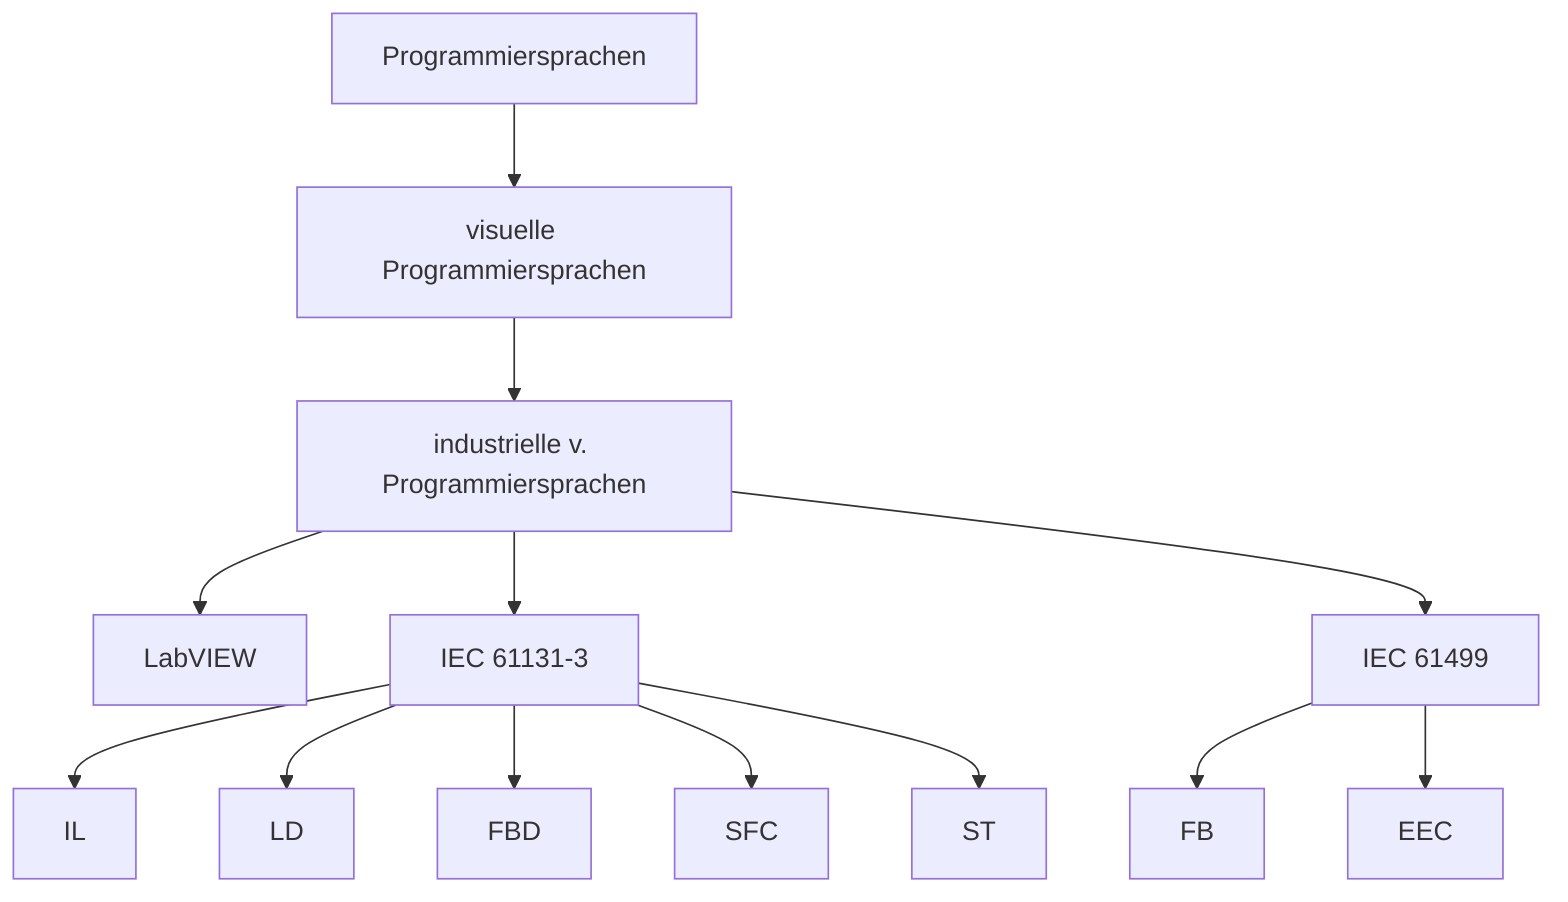 flowchart TB
A["Programmiersprachen"] --> CL["visuelle Programmiersprachen"]
CL -->E["industrielle v. Programmiersprachen"]
E --> H["LabVIEW"]
E --> F["IEC 61131-3"]
E --> G["IEC 61499"]
F --> IL
F --> LD
F --> FBD
F --> SFC
F --> ST
G --> FB
G --> EEC
